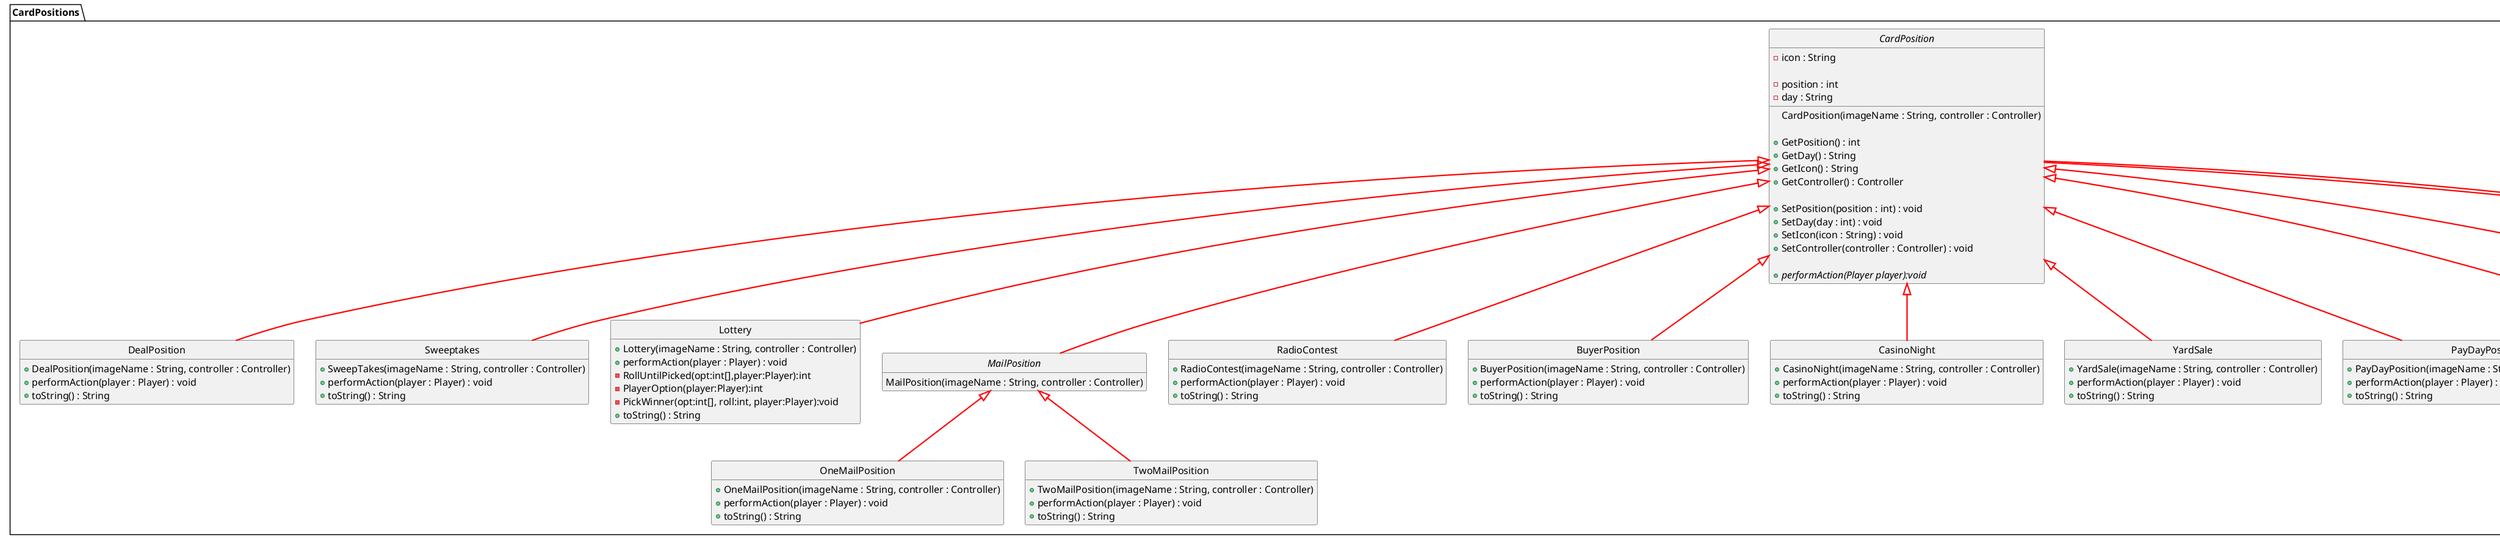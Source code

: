 @startuml Class_Diagram_UML
skinparam style strictuml
skinparam DefaultFontName Arial
skinparam DefaultFontSize 16
skinparam DefaultFontStyle bold
skinparam ArrowThickness 2.2
skinparam ArrowColor #red
hide empty members


package CardPositions
{
    abstract class CardPosition
    {
        -icon : String

        -position : int
        -day : String

        'association with Controller
        CardPosition(imageName : String, controller : Controller)

        +GetPosition() : int
        +GetDay() : String
        +GetIcon() : String
        +GetController() : Controller

        +SetPosition(position : int) : void
        +SetDay(day : int) : void
        +SetIcon(icon : String) : void
        +SetController(controller : Controller) : void

        +{abstract}performAction(Player player):void 
    }
    CardPosition -- Controller.Controller
    CardPosition -- Model.Player


    class DealPosition extends CardPosition
    {
        +DealPosition(imageName : String, controller : Controller)
        +performAction(player : Player) : void
        +toString() : String
    }

    class Sweeptakes extends CardPosition
    {
        +SweepTakes(imageName : String, controller : Controller)
        +performAction(player : Player) : void
        +toString() : String
    }

    class Lottery extends CardPosition
    {
        +Lottery(imageName : String, controller : Controller)
        +performAction(player : Player) : void
        -RollUntilPicked(opt:int[],player:Player):int
        -PlayerOption(player:Player):int
        -PickWinner(opt:int[], roll:int, player:Player):void
        +toString() : String
    }

    abstract class MailPosition extends CardPosition
    {    
        MailPosition(imageName : String, controller : Controller)
    }

    class OneMailPosition extends MailPosition
    {
        +OneMailPosition(imageName : String, controller : Controller)
        +performAction(player : Player) : void
        +toString() : String
    }

    class TwoMailPosition extends MailPosition
    {
        +TwoMailPosition(imageName : String, controller : Controller)
        +performAction(player : Player) : void
        +toString() : String
    }

    class RadioContest extends CardPosition
    {
        +RadioContest(imageName : String, controller : Controller)
        +performAction(player : Player) : void
        +toString() : String
    }

    class BuyerPosition extends CardPosition
    {
        +BuyerPosition(imageName : String, controller : Controller)
        +performAction(player : Player) : void
        +toString() : String
    }

    class CasinoNight extends CardPosition
    {
        +CasinoNight(imageName : String, controller : Controller)
        +performAction(player : Player) : void
        +toString() : String
    }

    class YardSale extends CardPosition
    {
        +YardSale(imageName : String, controller : Controller)
        +performAction(player : Player) : void
        +toString() : String
    }

    class PayDayPosition extends CardPosition
    {
        +PayDayPosition(imageName : String, controller : Controller)
        +performAction(player : Player) : void
        +toString() : String
    }

    class StartPosition extends CardPosition
    {
        +StartPosition(imageName : String)
        +performAction(player : Player) : void
        +toString() : String
    }

    class JackpotPosition extends CardPosition
    {
        -jackpot : float

        +JackpotPosition(imageName : String)
        +performAction(player : Player) : void
        +GetJackpot() : float
        +SetJackpot(jackpot : float) : void
    }
}

@enduml